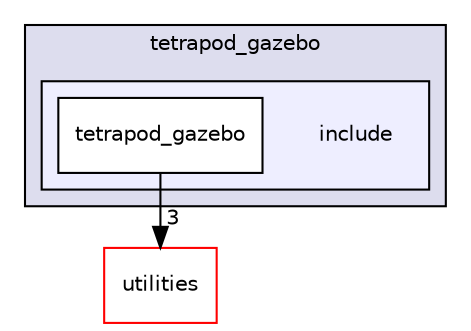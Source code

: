 digraph "catkin_ws/src/simulator/tetrapod_gazebo/include" {
  compound=true
  node [ fontsize="10", fontname="Helvetica"];
  edge [ labelfontsize="10", labelfontname="Helvetica"];
  subgraph clusterdir_979bcd87a29dc26e5d00bc10f6f56e83 {
    graph [ bgcolor="#ddddee", pencolor="black", label="tetrapod_gazebo" fontname="Helvetica", fontsize="10", URL="dir_979bcd87a29dc26e5d00bc10f6f56e83.html"]
  subgraph clusterdir_86fd2a100fbbf5d5d0f5544aedddb069 {
    graph [ bgcolor="#eeeeff", pencolor="black", label="" URL="dir_86fd2a100fbbf5d5d0f5544aedddb069.html"];
    dir_86fd2a100fbbf5d5d0f5544aedddb069 [shape=plaintext label="include"];
  dir_24363915fe82b2e554fac542ce48237e [shape=box label="tetrapod_gazebo" fillcolor="white" style="filled" URL="dir_24363915fe82b2e554fac542ce48237e.html"];
  }
  }
  dir_ccddda87566ee263eec2f42a65371c71 [shape=box label="utilities" fillcolor="white" style="filled" color="red" URL="dir_ccddda87566ee263eec2f42a65371c71.html"];
  dir_24363915fe82b2e554fac542ce48237e->dir_ccddda87566ee263eec2f42a65371c71 [headlabel="3", labeldistance=1.5 headhref="dir_000084_000033.html"];
}
